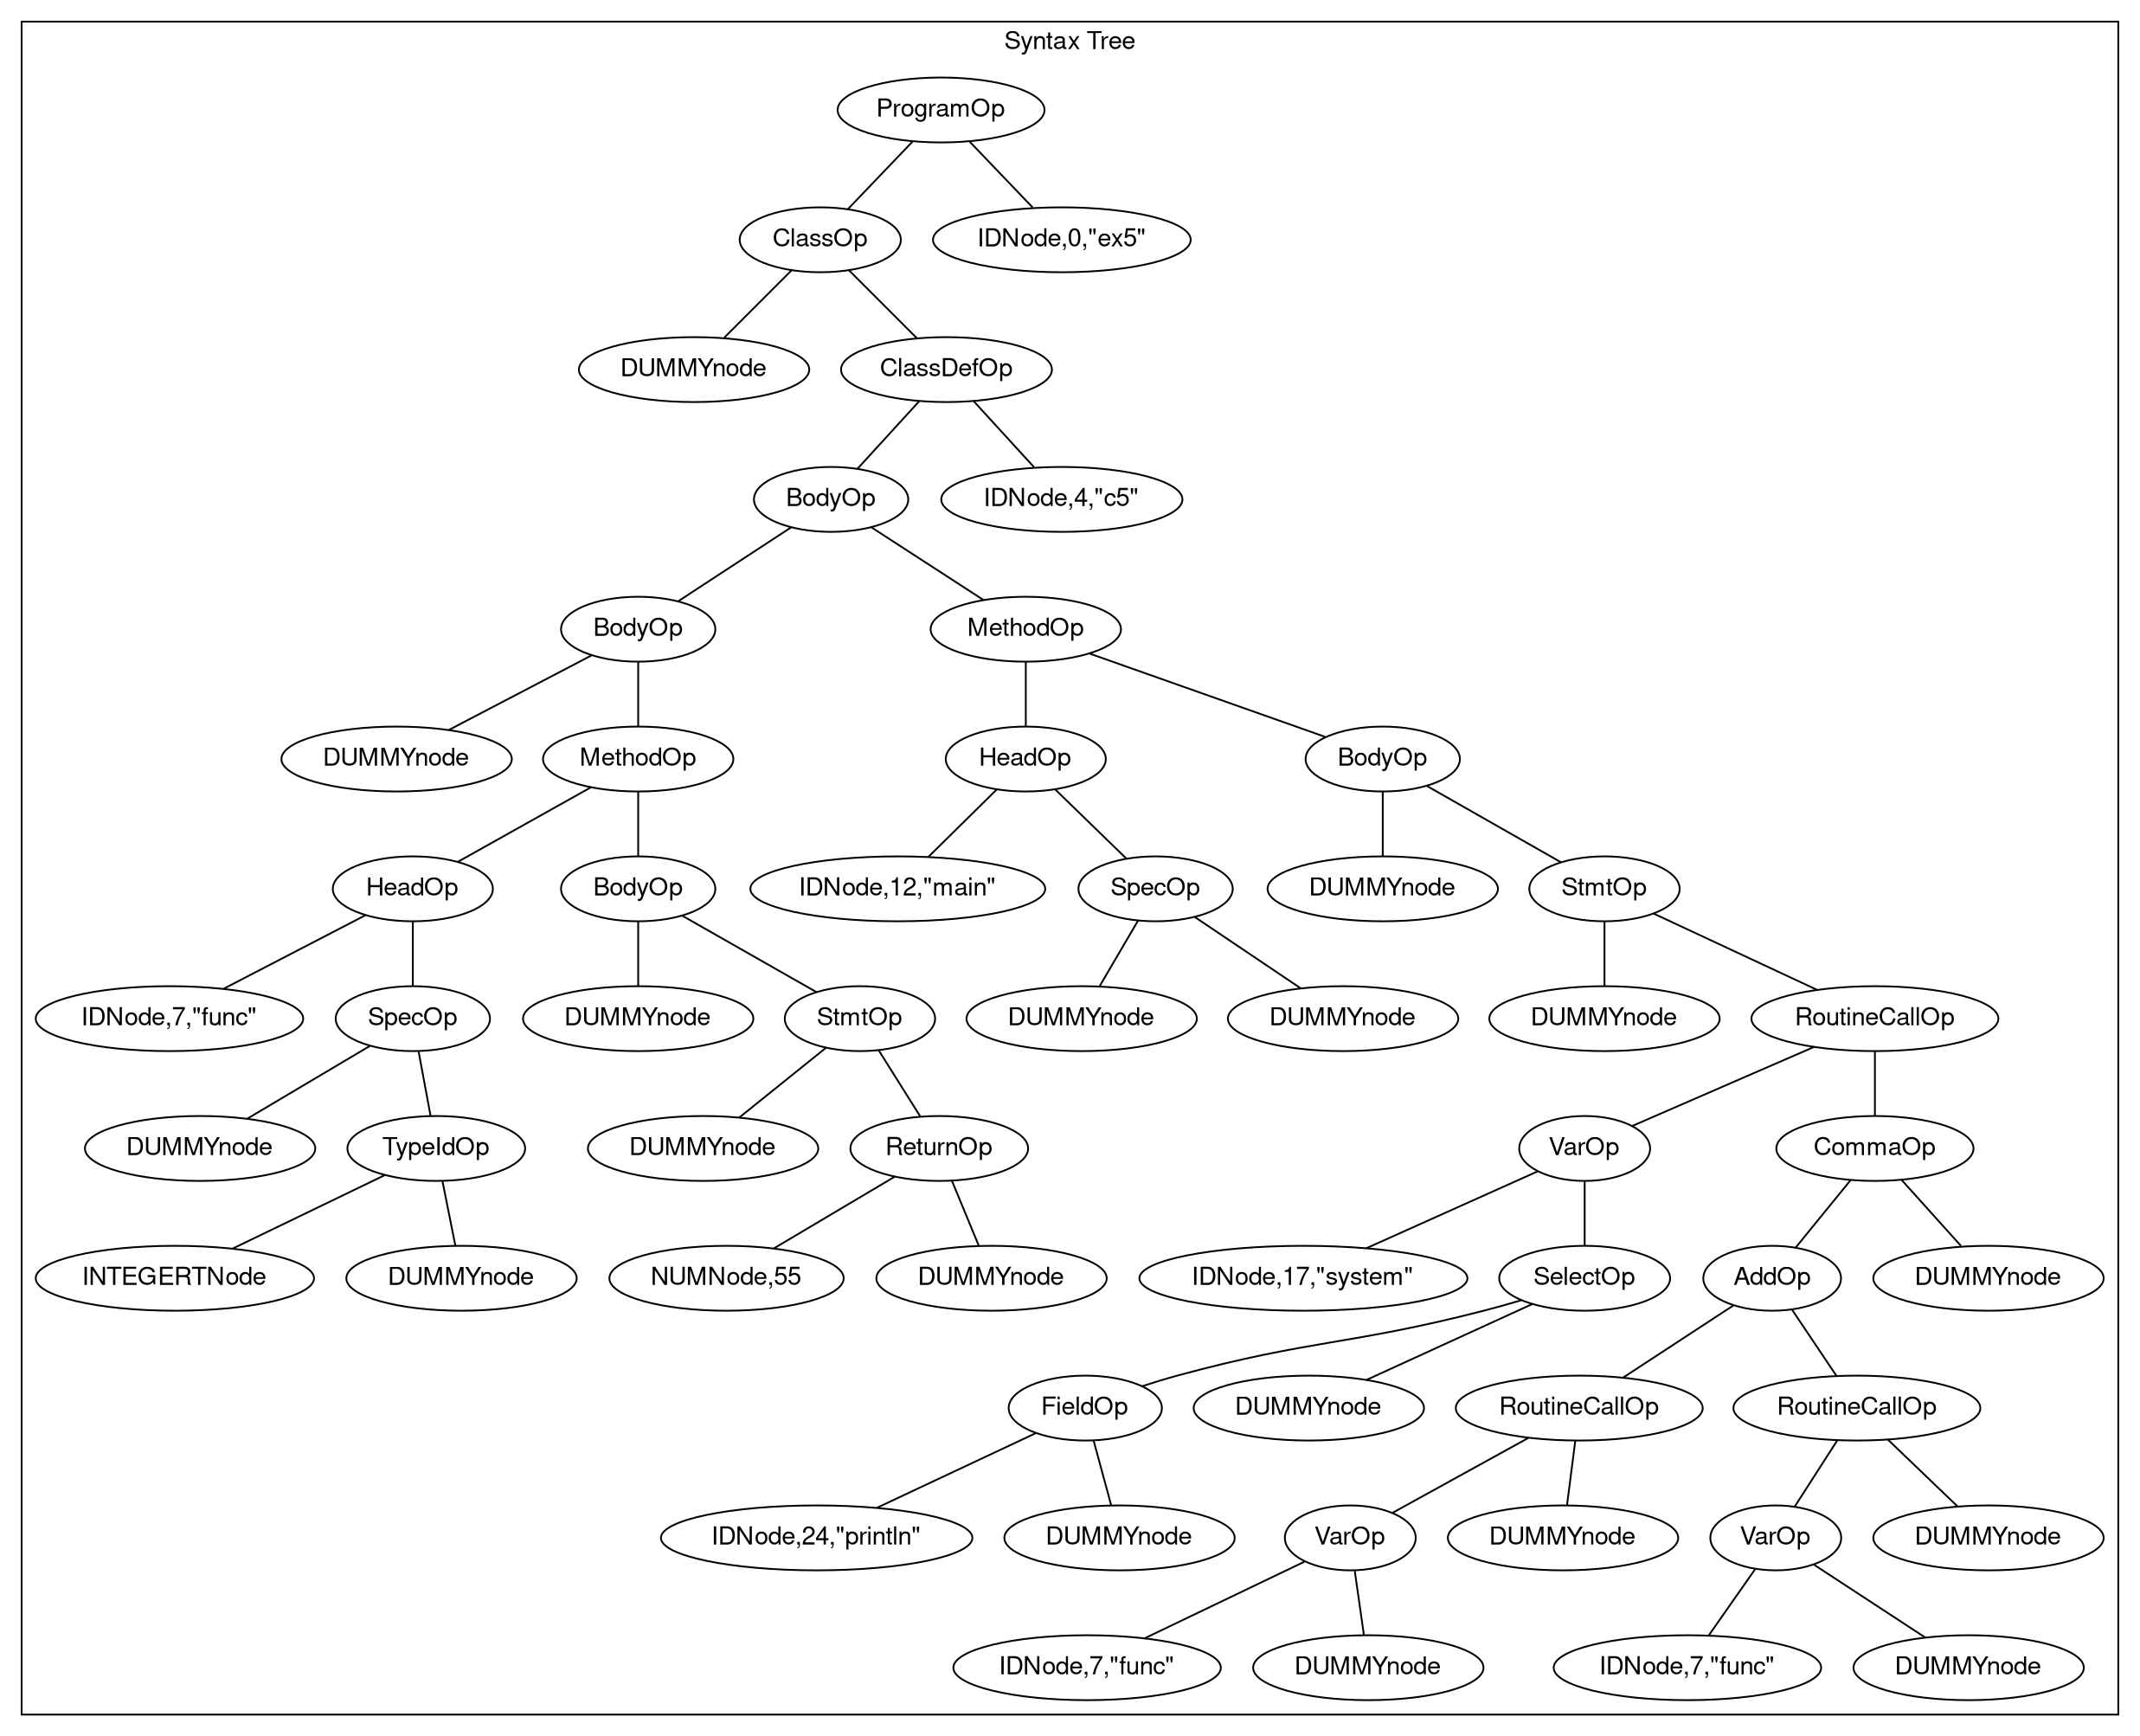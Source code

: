 graph "" 
   { 
   fontname="Helvetica,Arial,sans-serif" 
   node [fontname="Helvetica,Arial,sans-serif"] 
   edge [fontname="Helvetica,Arial,sans-serif"] 
   
   subgraph cluster01 
   { 
   label="Syntax Tree" 
   n00001 [label="ProgramOp"] ;
   n00002 [label="ClassOp"] ;
   n00001 -- n00002 ;
   n00003 [label="DUMMYnode"] ;
   n00002 -- n00003 ;
   n00004 [label="ClassDefOp"] ;
   n00002 -- n00004 ;
   n00005 [label="BodyOp"] ;
   n00004 -- n00005 ;
   n00006 [label="BodyOp"] ;
   n00005 -- n00006 ;
   n00007 [label="DUMMYnode"] ;
   n00006 -- n00007 ;
   n00008 [label="MethodOp"] ;
   n00006 -- n00008 ;
   n00009 [label="HeadOp"] ;
   n00008 -- n00009 ;
   n00010 [label="IDNode,7,\"func\""] ;
   n00009 -- n00010 ;
   n00011 [label="SpecOp"] ;
   n00009 -- n00011 ;
   n00012 [label="DUMMYnode"] ;
   n00011 -- n00012 ;
   n00013 [label="TypeIdOp"] ;
   n00011 -- n00013 ;
   n00014 [label="INTEGERTNode"] ;
   n00013 -- n00014 ;
   n00015 [label="DUMMYnode"] ;
   n00013 -- n00015 ;
   n00016 [label="BodyOp"] ;
   n00008 -- n00016 ;
   n00017 [label="DUMMYnode"] ;
   n00016 -- n00017 ;
   n00018 [label="StmtOp"] ;
   n00016 -- n00018 ;
   n00019 [label="DUMMYnode"] ;
   n00018 -- n00019 ;
   n00020 [label="ReturnOp"] ;
   n00018 -- n00020 ;
   n00021 [label="NUMNode,55"] ;
   n00020 -- n00021 ;
   n00022 [label="DUMMYnode"] ;
   n00020 -- n00022 ;
   n00023 [label="MethodOp"] ;
   n00005 -- n00023 ;
   n00024 [label="HeadOp"] ;
   n00023 -- n00024 ;
   n00025 [label="IDNode,12,\"main\""] ;
   n00024 -- n00025 ;
   n00026 [label="SpecOp"] ;
   n00024 -- n00026 ;
   n00027 [label="DUMMYnode"] ;
   n00026 -- n00027 ;
   n00028 [label="DUMMYnode"] ;
   n00026 -- n00028 ;
   n00029 [label="BodyOp"] ;
   n00023 -- n00029 ;
   n00030 [label="DUMMYnode"] ;
   n00029 -- n00030 ;
   n00031 [label="StmtOp"] ;
   n00029 -- n00031 ;
   n00032 [label="DUMMYnode"] ;
   n00031 -- n00032 ;
   n00033 [label="RoutineCallOp"] ;
   n00031 -- n00033 ;
   n00034 [label="VarOp"] ;
   n00033 -- n00034 ;
   n00035 [label="IDNode,17,\"system\""] ;
   n00034 -- n00035 ;
   n00036 [label="SelectOp"] ;
   n00034 -- n00036 ;
   n00037 [label="FieldOp"] ;
   n00036 -- n00037 ;
   n00038 [label="IDNode,24,\"println\""] ;
   n00037 -- n00038 ;
   n00039 [label="DUMMYnode"] ;
   n00037 -- n00039 ;
   n00040 [label="DUMMYnode"] ;
   n00036 -- n00040 ;
   n00041 [label="CommaOp"] ;
   n00033 -- n00041 ;
   n00042 [label="AddOp"] ;
   n00041 -- n00042 ;
   n00043 [label="RoutineCallOp"] ;
   n00042 -- n00043 ;
   n00044 [label="VarOp"] ;
   n00043 -- n00044 ;
   n00045 [label="IDNode,7,\"func\""] ;
   n00044 -- n00045 ;
   n00046 [label="DUMMYnode"] ;
   n00044 -- n00046 ;
   n00047 [label="DUMMYnode"] ;
   n00043 -- n00047 ;
   n00048 [label="RoutineCallOp"] ;
   n00042 -- n00048 ;
   n00049 [label="VarOp"] ;
   n00048 -- n00049 ;
   n00050 [label="IDNode,7,\"func\""] ;
   n00049 -- n00050 ;
   n00051 [label="DUMMYnode"] ;
   n00049 -- n00051 ;
   n00052 [label="DUMMYnode"] ;
   n00048 -- n00052 ;
   n00053 [label="DUMMYnode"] ;
   n00041 -- n00053 ;
   n00054 [label="IDNode,4,\"c5\""] ;
   n00004 -- n00054 ;
   n00055 [label="IDNode,0,\"ex5\""] ;
   n00001 -- n00055 ;
   } 
   } 
